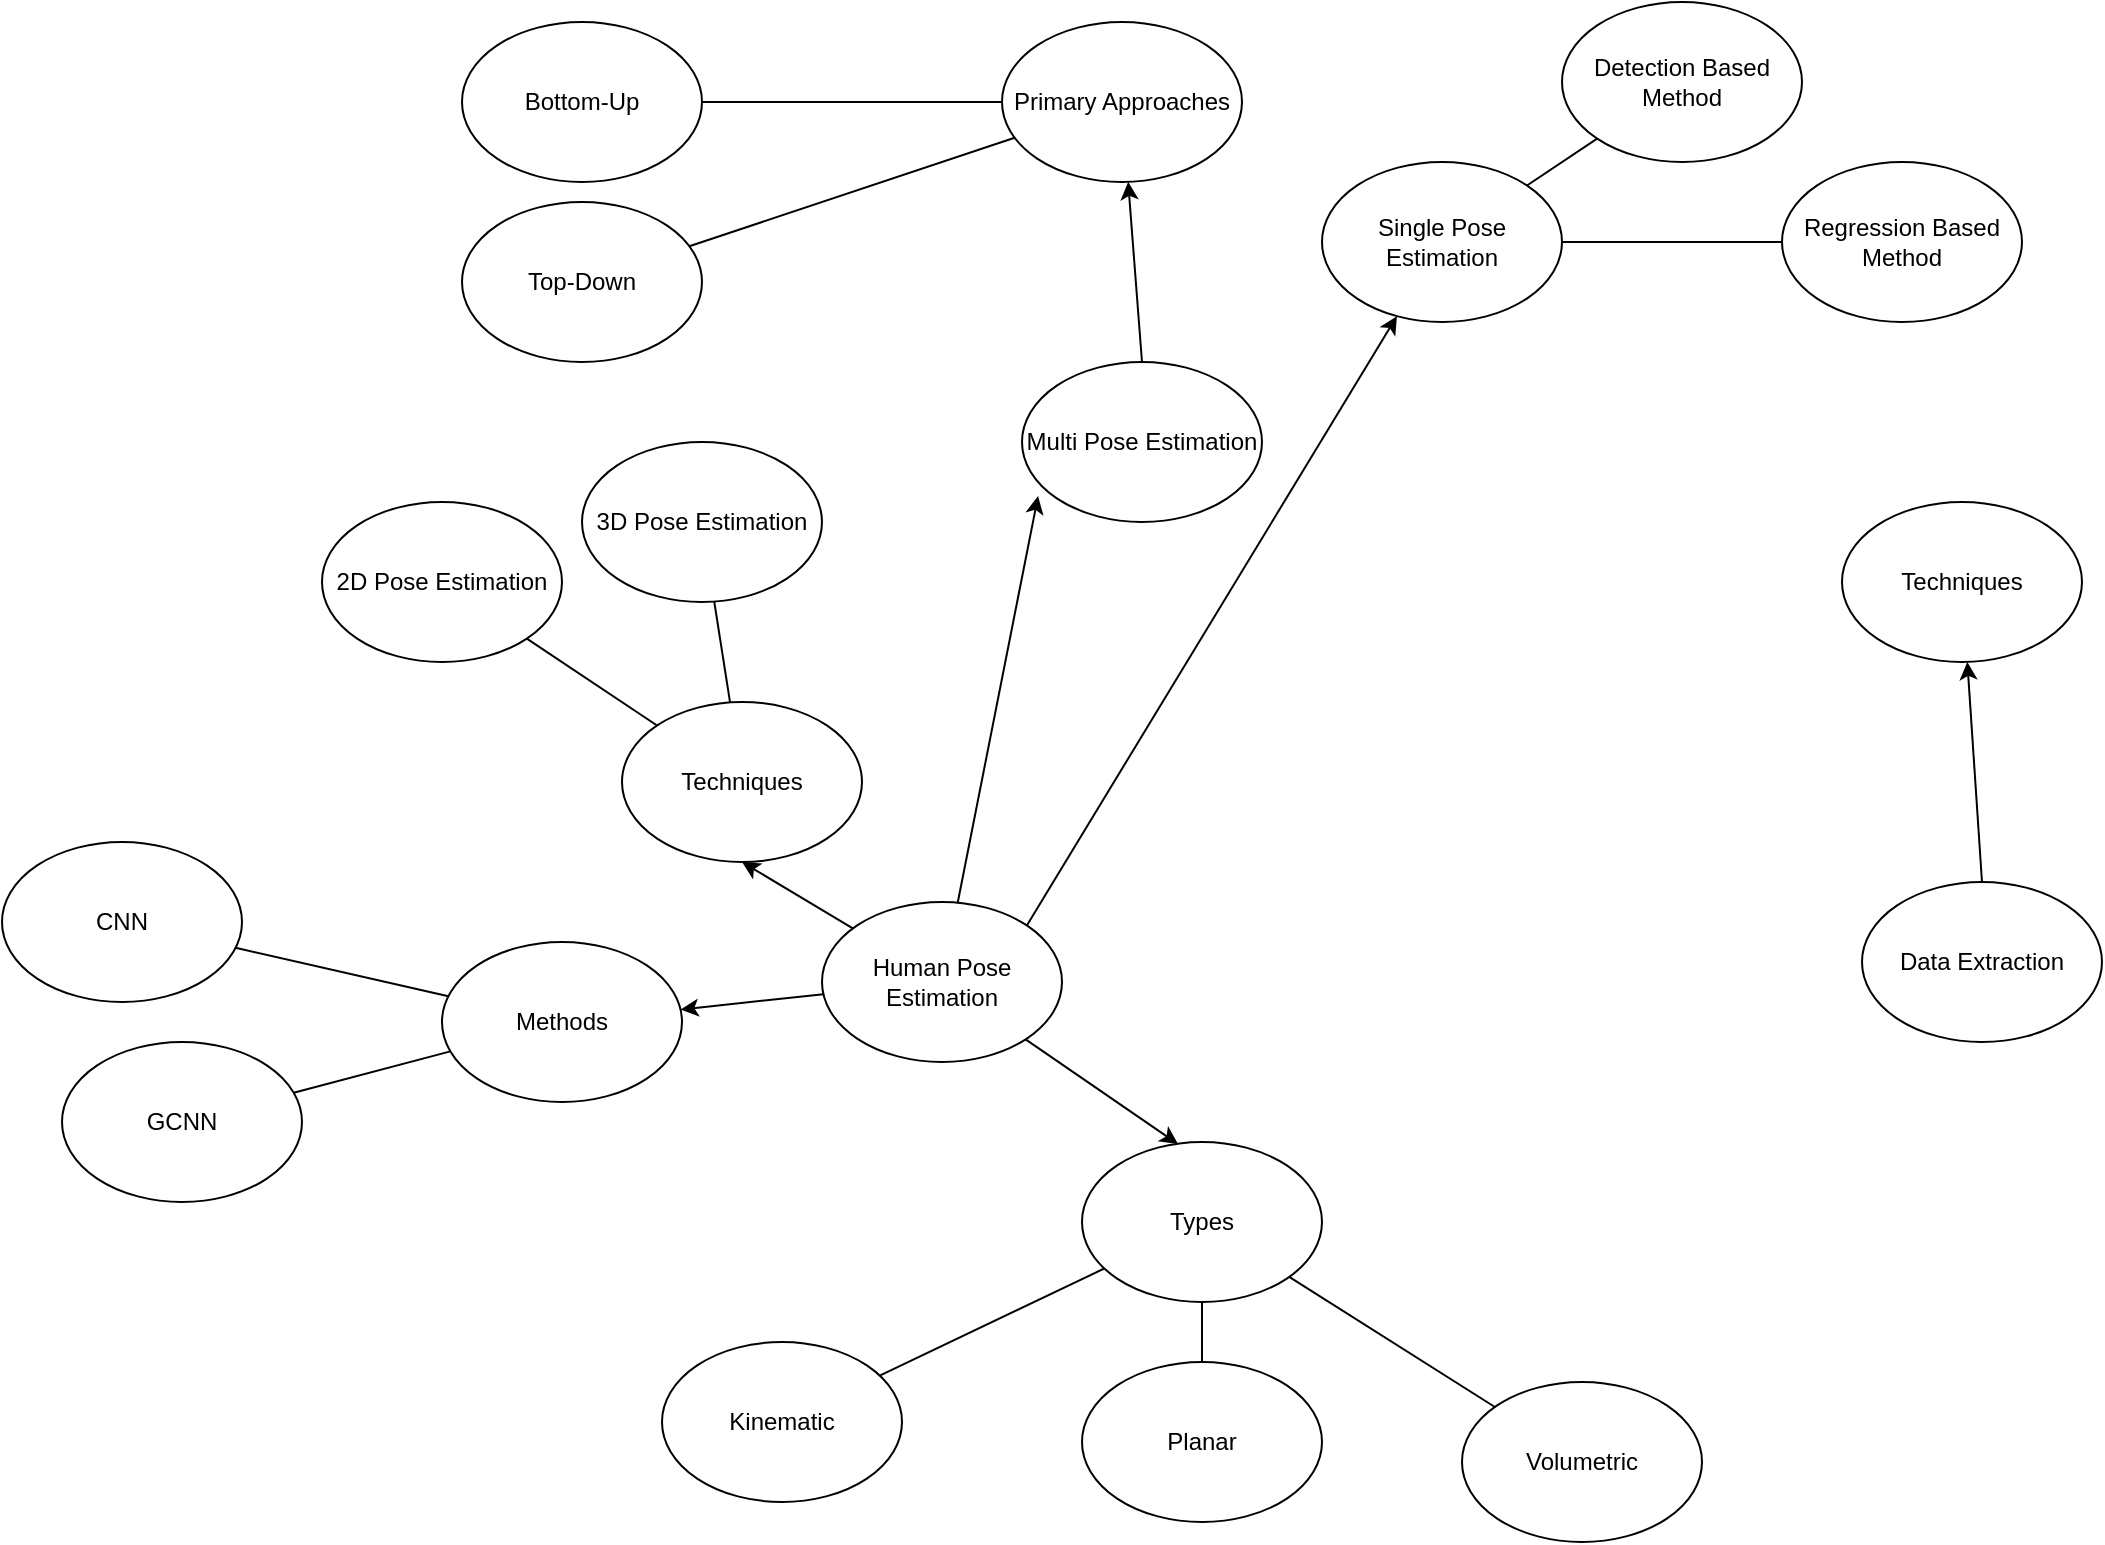 <mxfile version="17.1.2" type="github">
  <diagram id="6a731a19-8d31-9384-78a2-239565b7b9f0" name="Page-1">
    <mxGraphModel dx="2591" dy="737" grid="1" gridSize="10" guides="1" tooltips="1" connect="1" arrows="1" fold="1" page="1" pageScale="1" pageWidth="1169" pageHeight="827" background="none" math="0" shadow="0">
      <root>
        <mxCell id="0" />
        <mxCell id="1" parent="0" />
        <mxCell id="kBjCQtuUGjo8xMoTbUDO-1542" value="Data Extraction" style="ellipse;whiteSpace=wrap;html=1;" vertex="1" parent="1">
          <mxGeometry x="780" y="460" width="120" height="80" as="geometry" />
        </mxCell>
        <mxCell id="kBjCQtuUGjo8xMoTbUDO-1543" value="Techniques" style="ellipse;whiteSpace=wrap;html=1;" vertex="1" parent="1">
          <mxGeometry x="770" y="270" width="120" height="80" as="geometry" />
        </mxCell>
        <mxCell id="kBjCQtuUGjo8xMoTbUDO-1545" value="" style="endArrow=classic;html=1;rounded=0;exitX=0.5;exitY=0;exitDx=0;exitDy=0;" edge="1" parent="1" source="kBjCQtuUGjo8xMoTbUDO-1542" target="kBjCQtuUGjo8xMoTbUDO-1543">
          <mxGeometry width="50" height="50" relative="1" as="geometry">
            <mxPoint x="780" y="630" as="sourcePoint" />
            <mxPoint x="830" y="580" as="targetPoint" />
          </mxGeometry>
        </mxCell>
        <mxCell id="kBjCQtuUGjo8xMoTbUDO-1546" value="Human Pose Estimation" style="ellipse;whiteSpace=wrap;html=1;" vertex="1" parent="1">
          <mxGeometry x="260" y="470" width="120" height="80" as="geometry" />
        </mxCell>
        <mxCell id="kBjCQtuUGjo8xMoTbUDO-1547" value="Techniques&lt;br&gt;" style="ellipse;whiteSpace=wrap;html=1;" vertex="1" parent="1">
          <mxGeometry x="160" y="370" width="120" height="80" as="geometry" />
        </mxCell>
        <mxCell id="kBjCQtuUGjo8xMoTbUDO-1548" value="2D Pose Estimation" style="ellipse;whiteSpace=wrap;html=1;" vertex="1" parent="1">
          <mxGeometry x="10" y="270" width="120" height="80" as="geometry" />
        </mxCell>
        <mxCell id="kBjCQtuUGjo8xMoTbUDO-1549" value="3D Pose Estimation" style="ellipse;whiteSpace=wrap;html=1;" vertex="1" parent="1">
          <mxGeometry x="140" y="240" width="120" height="80" as="geometry" />
        </mxCell>
        <mxCell id="kBjCQtuUGjo8xMoTbUDO-1550" value="" style="endArrow=classic;html=1;rounded=0;entryX=0.5;entryY=1;entryDx=0;entryDy=0;" edge="1" parent="1" source="kBjCQtuUGjo8xMoTbUDO-1546" target="kBjCQtuUGjo8xMoTbUDO-1547">
          <mxGeometry width="50" height="50" relative="1" as="geometry">
            <mxPoint x="780" y="620" as="sourcePoint" />
            <mxPoint x="830" y="570" as="targetPoint" />
          </mxGeometry>
        </mxCell>
        <mxCell id="kBjCQtuUGjo8xMoTbUDO-1551" value="" style="endArrow=none;html=1;rounded=0;entryX=1;entryY=1;entryDx=0;entryDy=0;" edge="1" parent="1" source="kBjCQtuUGjo8xMoTbUDO-1547" target="kBjCQtuUGjo8xMoTbUDO-1548">
          <mxGeometry width="50" height="50" relative="1" as="geometry">
            <mxPoint x="780" y="620" as="sourcePoint" />
            <mxPoint x="830" y="570" as="targetPoint" />
          </mxGeometry>
        </mxCell>
        <mxCell id="kBjCQtuUGjo8xMoTbUDO-1552" value="" style="endArrow=none;html=1;rounded=0;" edge="1" parent="1" source="kBjCQtuUGjo8xMoTbUDO-1547" target="kBjCQtuUGjo8xMoTbUDO-1549">
          <mxGeometry width="50" height="50" relative="1" as="geometry">
            <mxPoint x="780" y="620" as="sourcePoint" />
            <mxPoint x="830" y="570" as="targetPoint" />
          </mxGeometry>
        </mxCell>
        <mxCell id="kBjCQtuUGjo8xMoTbUDO-1553" value="Types" style="ellipse;whiteSpace=wrap;html=1;" vertex="1" parent="1">
          <mxGeometry x="390" y="590" width="120" height="80" as="geometry" />
        </mxCell>
        <mxCell id="kBjCQtuUGjo8xMoTbUDO-1554" value="" style="endArrow=classic;html=1;rounded=0;entryX=0.4;entryY=0.013;entryDx=0;entryDy=0;entryPerimeter=0;" edge="1" parent="1" source="kBjCQtuUGjo8xMoTbUDO-1546" target="kBjCQtuUGjo8xMoTbUDO-1553">
          <mxGeometry width="50" height="50" relative="1" as="geometry">
            <mxPoint x="780" y="620" as="sourcePoint" />
            <mxPoint x="830" y="570" as="targetPoint" />
          </mxGeometry>
        </mxCell>
        <mxCell id="kBjCQtuUGjo8xMoTbUDO-1555" value="Kinematic" style="ellipse;whiteSpace=wrap;html=1;" vertex="1" parent="1">
          <mxGeometry x="180" y="690" width="120" height="80" as="geometry" />
        </mxCell>
        <mxCell id="kBjCQtuUGjo8xMoTbUDO-1556" value="Planar" style="ellipse;whiteSpace=wrap;html=1;" vertex="1" parent="1">
          <mxGeometry x="390" y="700" width="120" height="80" as="geometry" />
        </mxCell>
        <mxCell id="kBjCQtuUGjo8xMoTbUDO-1557" value="Volumetric" style="ellipse;whiteSpace=wrap;html=1;" vertex="1" parent="1">
          <mxGeometry x="580" y="710" width="120" height="80" as="geometry" />
        </mxCell>
        <mxCell id="kBjCQtuUGjo8xMoTbUDO-1558" value="" style="endArrow=none;html=1;rounded=0;" edge="1" parent="1" source="kBjCQtuUGjo8xMoTbUDO-1555" target="kBjCQtuUGjo8xMoTbUDO-1553">
          <mxGeometry width="50" height="50" relative="1" as="geometry">
            <mxPoint x="780" y="620" as="sourcePoint" />
            <mxPoint x="830" y="570" as="targetPoint" />
          </mxGeometry>
        </mxCell>
        <mxCell id="kBjCQtuUGjo8xMoTbUDO-1559" value="" style="endArrow=none;html=1;rounded=0;" edge="1" parent="1" source="kBjCQtuUGjo8xMoTbUDO-1556" target="kBjCQtuUGjo8xMoTbUDO-1553">
          <mxGeometry width="50" height="50" relative="1" as="geometry">
            <mxPoint x="780" y="620" as="sourcePoint" />
            <mxPoint x="830" y="570" as="targetPoint" />
          </mxGeometry>
        </mxCell>
        <mxCell id="kBjCQtuUGjo8xMoTbUDO-1560" value="" style="endArrow=none;html=1;rounded=0;" edge="1" parent="1" source="kBjCQtuUGjo8xMoTbUDO-1553" target="kBjCQtuUGjo8xMoTbUDO-1557">
          <mxGeometry width="50" height="50" relative="1" as="geometry">
            <mxPoint x="780" y="620" as="sourcePoint" />
            <mxPoint x="830" y="570" as="targetPoint" />
          </mxGeometry>
        </mxCell>
        <mxCell id="kBjCQtuUGjo8xMoTbUDO-1561" value="Primary Approaches" style="ellipse;whiteSpace=wrap;html=1;" vertex="1" parent="1">
          <mxGeometry x="350" y="30" width="120" height="80" as="geometry" />
        </mxCell>
        <mxCell id="kBjCQtuUGjo8xMoTbUDO-1562" value="" style="endArrow=classic;html=1;rounded=0;exitX=0.5;exitY=0;exitDx=0;exitDy=0;" edge="1" parent="1" source="kBjCQtuUGjo8xMoTbUDO-1570" target="kBjCQtuUGjo8xMoTbUDO-1561">
          <mxGeometry width="50" height="50" relative="1" as="geometry">
            <mxPoint x="780" y="620" as="sourcePoint" />
            <mxPoint x="830" y="570" as="targetPoint" />
          </mxGeometry>
        </mxCell>
        <mxCell id="kBjCQtuUGjo8xMoTbUDO-1563" value="Bottom-Up" style="ellipse;whiteSpace=wrap;html=1;" vertex="1" parent="1">
          <mxGeometry x="80" y="30" width="120" height="80" as="geometry" />
        </mxCell>
        <mxCell id="kBjCQtuUGjo8xMoTbUDO-1564" value="Top-Down" style="ellipse;whiteSpace=wrap;html=1;" vertex="1" parent="1">
          <mxGeometry x="80" y="120" width="120" height="80" as="geometry" />
        </mxCell>
        <mxCell id="kBjCQtuUGjo8xMoTbUDO-1565" value="" style="endArrow=none;html=1;rounded=0;" edge="1" parent="1" source="kBjCQtuUGjo8xMoTbUDO-1561" target="kBjCQtuUGjo8xMoTbUDO-1564">
          <mxGeometry width="50" height="50" relative="1" as="geometry">
            <mxPoint x="780" y="620" as="sourcePoint" />
            <mxPoint x="830" y="570" as="targetPoint" />
          </mxGeometry>
        </mxCell>
        <mxCell id="kBjCQtuUGjo8xMoTbUDO-1566" value="" style="endArrow=none;html=1;rounded=0;" edge="1" parent="1" source="kBjCQtuUGjo8xMoTbUDO-1561" target="kBjCQtuUGjo8xMoTbUDO-1563">
          <mxGeometry width="50" height="50" relative="1" as="geometry">
            <mxPoint x="780" y="620" as="sourcePoint" />
            <mxPoint x="830" y="570" as="targetPoint" />
          </mxGeometry>
        </mxCell>
        <mxCell id="kBjCQtuUGjo8xMoTbUDO-1567" value="Methods" style="ellipse;whiteSpace=wrap;html=1;" vertex="1" parent="1">
          <mxGeometry x="70" y="490" width="120" height="80" as="geometry" />
        </mxCell>
        <mxCell id="kBjCQtuUGjo8xMoTbUDO-1568" value="" style="endArrow=classic;html=1;rounded=0;" edge="1" parent="1" source="kBjCQtuUGjo8xMoTbUDO-1546" target="kBjCQtuUGjo8xMoTbUDO-1567">
          <mxGeometry width="50" height="50" relative="1" as="geometry">
            <mxPoint x="520" y="620" as="sourcePoint" />
            <mxPoint x="570" y="570" as="targetPoint" />
          </mxGeometry>
        </mxCell>
        <mxCell id="kBjCQtuUGjo8xMoTbUDO-1569" value="Single Pose Estimation" style="ellipse;whiteSpace=wrap;html=1;" vertex="1" parent="1">
          <mxGeometry x="510" y="100" width="120" height="80" as="geometry" />
        </mxCell>
        <mxCell id="kBjCQtuUGjo8xMoTbUDO-1570" value="Multi Pose Estimation" style="ellipse;whiteSpace=wrap;html=1;" vertex="1" parent="1">
          <mxGeometry x="360" y="200" width="120" height="80" as="geometry" />
        </mxCell>
        <mxCell id="kBjCQtuUGjo8xMoTbUDO-1571" value="" style="endArrow=classic;html=1;rounded=0;exitX=1;exitY=0;exitDx=0;exitDy=0;" edge="1" parent="1" source="kBjCQtuUGjo8xMoTbUDO-1546" target="kBjCQtuUGjo8xMoTbUDO-1569">
          <mxGeometry width="50" height="50" relative="1" as="geometry">
            <mxPoint x="350" y="420" as="sourcePoint" />
            <mxPoint x="400" y="370" as="targetPoint" />
          </mxGeometry>
        </mxCell>
        <mxCell id="kBjCQtuUGjo8xMoTbUDO-1572" value="" style="endArrow=classic;html=1;rounded=0;entryX=0.067;entryY=0.838;entryDx=0;entryDy=0;entryPerimeter=0;" edge="1" parent="1" source="kBjCQtuUGjo8xMoTbUDO-1546" target="kBjCQtuUGjo8xMoTbUDO-1570">
          <mxGeometry width="50" height="50" relative="1" as="geometry">
            <mxPoint x="350" y="420" as="sourcePoint" />
            <mxPoint x="400" y="370" as="targetPoint" />
          </mxGeometry>
        </mxCell>
        <mxCell id="kBjCQtuUGjo8xMoTbUDO-1573" value="Regression Based Method" style="ellipse;whiteSpace=wrap;html=1;" vertex="1" parent="1">
          <mxGeometry x="740" y="100" width="120" height="80" as="geometry" />
        </mxCell>
        <mxCell id="kBjCQtuUGjo8xMoTbUDO-1574" value="Detection Based Method" style="ellipse;whiteSpace=wrap;html=1;" vertex="1" parent="1">
          <mxGeometry x="630" y="20" width="120" height="80" as="geometry" />
        </mxCell>
        <mxCell id="kBjCQtuUGjo8xMoTbUDO-1575" value="" style="endArrow=none;html=1;rounded=0;" edge="1" parent="1" source="kBjCQtuUGjo8xMoTbUDO-1569" target="kBjCQtuUGjo8xMoTbUDO-1574">
          <mxGeometry width="50" height="50" relative="1" as="geometry">
            <mxPoint x="350" y="410" as="sourcePoint" />
            <mxPoint x="400" y="360" as="targetPoint" />
          </mxGeometry>
        </mxCell>
        <mxCell id="kBjCQtuUGjo8xMoTbUDO-1576" value="" style="endArrow=none;html=1;rounded=0;" edge="1" parent="1" source="kBjCQtuUGjo8xMoTbUDO-1569" target="kBjCQtuUGjo8xMoTbUDO-1573">
          <mxGeometry width="50" height="50" relative="1" as="geometry">
            <mxPoint x="350" y="280" as="sourcePoint" />
            <mxPoint x="400" y="230" as="targetPoint" />
          </mxGeometry>
        </mxCell>
        <mxCell id="kBjCQtuUGjo8xMoTbUDO-1577" value="CNN" style="ellipse;whiteSpace=wrap;html=1;" vertex="1" parent="1">
          <mxGeometry x="-150" y="440" width="120" height="80" as="geometry" />
        </mxCell>
        <mxCell id="kBjCQtuUGjo8xMoTbUDO-1578" value="GCNN" style="ellipse;whiteSpace=wrap;html=1;" vertex="1" parent="1">
          <mxGeometry x="-120" y="540" width="120" height="80" as="geometry" />
        </mxCell>
        <mxCell id="kBjCQtuUGjo8xMoTbUDO-1579" value="" style="endArrow=none;html=1;rounded=0;" edge="1" parent="1" source="kBjCQtuUGjo8xMoTbUDO-1577" target="kBjCQtuUGjo8xMoTbUDO-1567">
          <mxGeometry width="50" height="50" relative="1" as="geometry">
            <mxPoint x="350" y="480" as="sourcePoint" />
            <mxPoint x="400" y="430" as="targetPoint" />
          </mxGeometry>
        </mxCell>
        <mxCell id="kBjCQtuUGjo8xMoTbUDO-1580" value="" style="endArrow=none;html=1;rounded=0;" edge="1" parent="1" source="kBjCQtuUGjo8xMoTbUDO-1578" target="kBjCQtuUGjo8xMoTbUDO-1567">
          <mxGeometry width="50" height="50" relative="1" as="geometry">
            <mxPoint x="350" y="480" as="sourcePoint" />
            <mxPoint x="400" y="430" as="targetPoint" />
          </mxGeometry>
        </mxCell>
      </root>
    </mxGraphModel>
  </diagram>
</mxfile>
